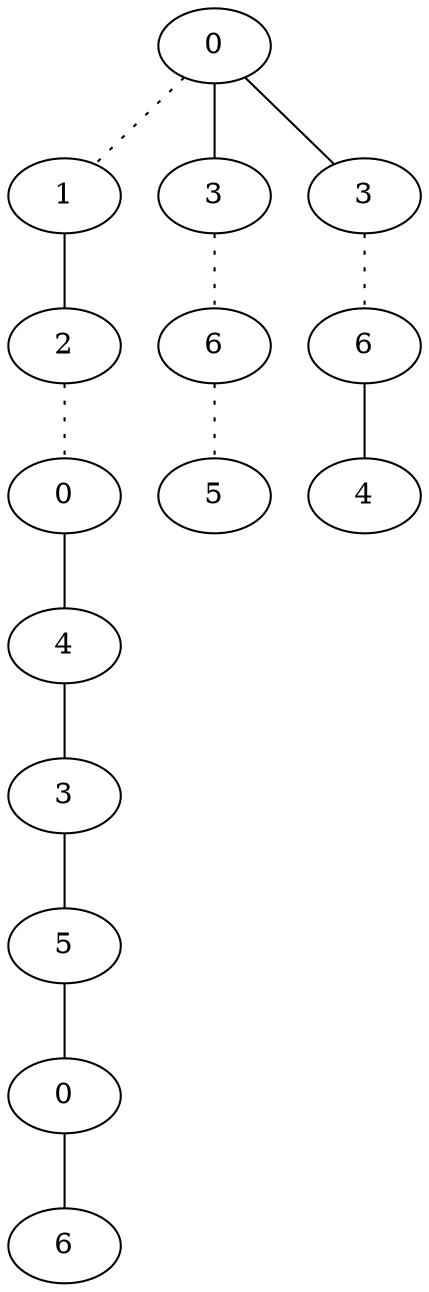 graph {
a0[label=0];
a1[label=1];
a2[label=2];
a3[label=0];
a4[label=4];
a5[label=3];
a6[label=5];
a7[label=0];
a8[label=6];
a9[label=3];
a10[label=6];
a11[label=5];
a12[label=3];
a13[label=6];
a14[label=4];
a0 -- a1 [style=dotted];
a0 -- a9;
a0 -- a12;
a1 -- a2;
a2 -- a3 [style=dotted];
a3 -- a4;
a4 -- a5;
a5 -- a6;
a6 -- a7;
a7 -- a8;
a9 -- a10 [style=dotted];
a10 -- a11 [style=dotted];
a12 -- a13 [style=dotted];
a13 -- a14;
}

